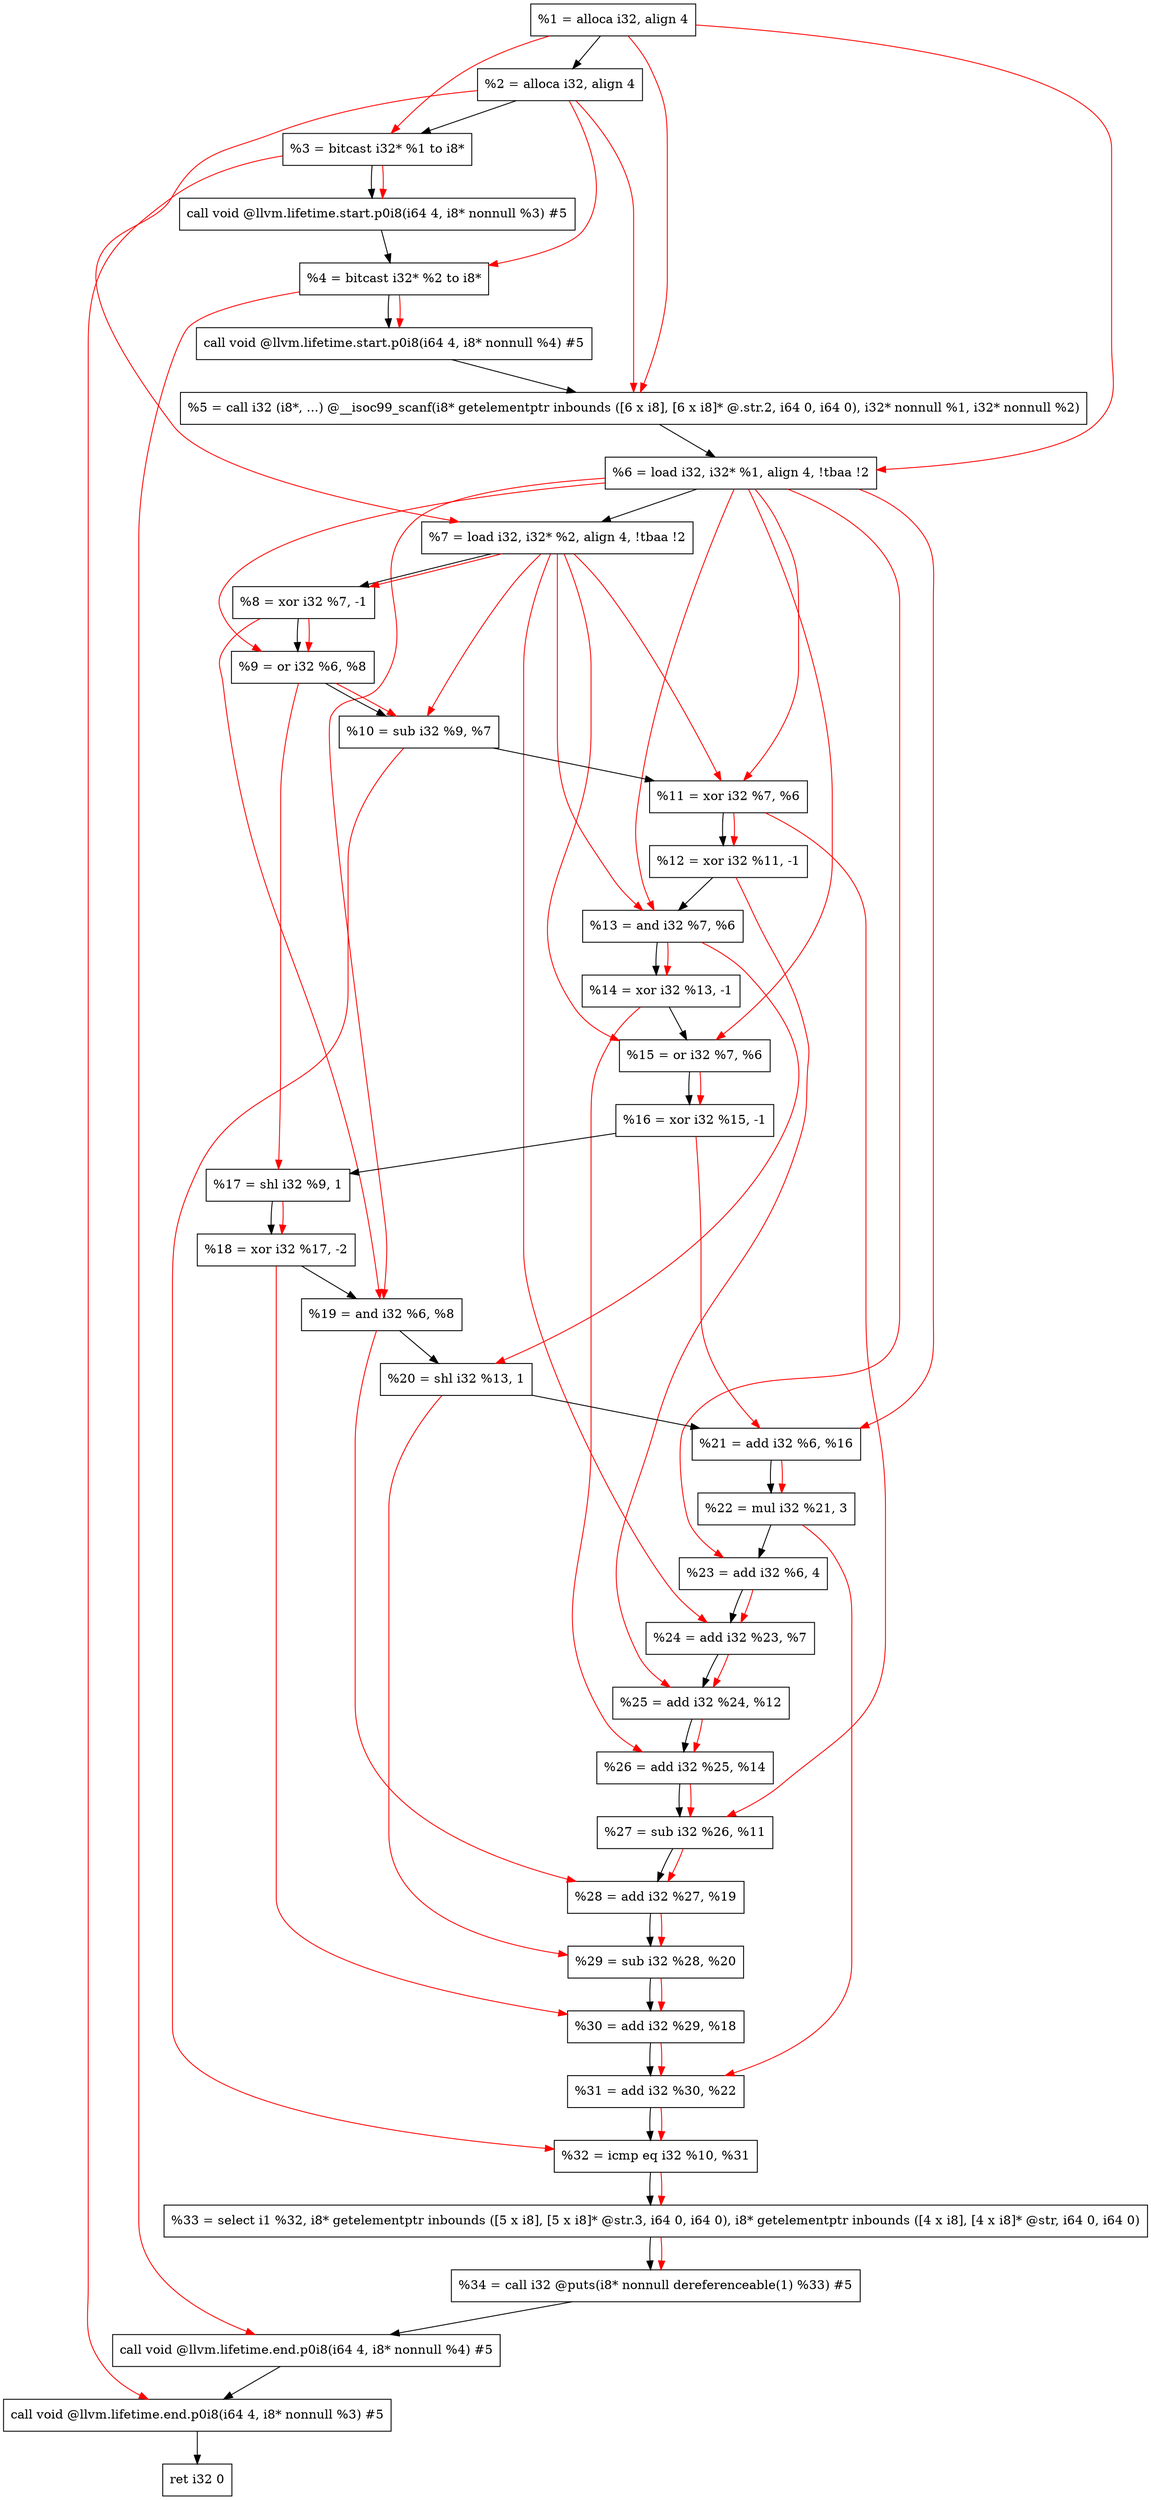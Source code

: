 digraph "DFG for'main' function" {
	Node0xf9adc8[shape=record, label="  %1 = alloca i32, align 4"];
	Node0xf9ae48[shape=record, label="  %2 = alloca i32, align 4"];
	Node0xf9aed8[shape=record, label="  %3 = bitcast i32* %1 to i8*"];
	Node0xf9b338[shape=record, label="  call void @llvm.lifetime.start.p0i8(i64 4, i8* nonnull %3) #5"];
	Node0xf9b418[shape=record, label="  %4 = bitcast i32* %2 to i8*"];
	Node0xf9b538[shape=record, label="  call void @llvm.lifetime.start.p0i8(i64 4, i8* nonnull %4) #5"];
	Node0xf9b770[shape=record, label="  %5 = call i32 (i8*, ...) @__isoc99_scanf(i8* getelementptr inbounds ([6 x i8], [6 x i8]* @.str.2, i64 0, i64 0), i32* nonnull %1, i32* nonnull %2)"];
	Node0xf9b828[shape=record, label="  %6 = load i32, i32* %1, align 4, !tbaa !2"];
	Node0xf9c798[shape=record, label="  %7 = load i32, i32* %2, align 4, !tbaa !2"];
	Node0xf9ce20[shape=record, label="  %8 = xor i32 %7, -1"];
	Node0xf9ce90[shape=record, label="  %9 = or i32 %6, %8"];
	Node0xf9cf00[shape=record, label="  %10 = sub i32 %9, %7"];
	Node0xf9cf70[shape=record, label="  %11 = xor i32 %7, %6"];
	Node0xf9cfe0[shape=record, label="  %12 = xor i32 %11, -1"];
	Node0xf9d050[shape=record, label="  %13 = and i32 %7, %6"];
	Node0xf9d0c0[shape=record, label="  %14 = xor i32 %13, -1"];
	Node0xf9d130[shape=record, label="  %15 = or i32 %7, %6"];
	Node0xf9d1a0[shape=record, label="  %16 = xor i32 %15, -1"];
	Node0xf9d210[shape=record, label="  %17 = shl i32 %9, 1"];
	Node0xf9d280[shape=record, label="  %18 = xor i32 %17, -2"];
	Node0xf9d2f0[shape=record, label="  %19 = and i32 %6, %8"];
	Node0xf9d360[shape=record, label="  %20 = shl i32 %13, 1"];
	Node0xf9d3d0[shape=record, label="  %21 = add i32 %6, %16"];
	Node0xf9d440[shape=record, label="  %22 = mul i32 %21, 3"];
	Node0xf9d4b0[shape=record, label="  %23 = add i32 %6, 4"];
	Node0xf9d520[shape=record, label="  %24 = add i32 %23, %7"];
	Node0xf9d590[shape=record, label="  %25 = add i32 %24, %12"];
	Node0xf9d600[shape=record, label="  %26 = add i32 %25, %14"];
	Node0xf9d670[shape=record, label="  %27 = sub i32 %26, %11"];
	Node0xf9d6e0[shape=record, label="  %28 = add i32 %27, %19"];
	Node0xf9d750[shape=record, label="  %29 = sub i32 %28, %20"];
	Node0xf9d7c0[shape=record, label="  %30 = add i32 %29, %18"];
	Node0xf9d830[shape=record, label="  %31 = add i32 %30, %22"];
	Node0xf9d8a0[shape=record, label="  %32 = icmp eq i32 %10, %31"];
	Node0xf3b9d8[shape=record, label="  %33 = select i1 %32, i8* getelementptr inbounds ([5 x i8], [5 x i8]* @str.3, i64 0, i64 0), i8* getelementptr inbounds ([4 x i8], [4 x i8]* @str, i64 0, i64 0)"];
	Node0xf9db40[shape=record, label="  %34 = call i32 @puts(i8* nonnull dereferenceable(1) %33) #5"];
	Node0xf9dd98[shape=record, label="  call void @llvm.lifetime.end.p0i8(i64 4, i8* nonnull %4) #5"];
	Node0xf9def8[shape=record, label="  call void @llvm.lifetime.end.p0i8(i64 4, i8* nonnull %3) #5"];
	Node0xf9dfb8[shape=record, label="  ret i32 0"];
	Node0xf9adc8 -> Node0xf9ae48;
	Node0xf9ae48 -> Node0xf9aed8;
	Node0xf9aed8 -> Node0xf9b338;
	Node0xf9b338 -> Node0xf9b418;
	Node0xf9b418 -> Node0xf9b538;
	Node0xf9b538 -> Node0xf9b770;
	Node0xf9b770 -> Node0xf9b828;
	Node0xf9b828 -> Node0xf9c798;
	Node0xf9c798 -> Node0xf9ce20;
	Node0xf9ce20 -> Node0xf9ce90;
	Node0xf9ce90 -> Node0xf9cf00;
	Node0xf9cf00 -> Node0xf9cf70;
	Node0xf9cf70 -> Node0xf9cfe0;
	Node0xf9cfe0 -> Node0xf9d050;
	Node0xf9d050 -> Node0xf9d0c0;
	Node0xf9d0c0 -> Node0xf9d130;
	Node0xf9d130 -> Node0xf9d1a0;
	Node0xf9d1a0 -> Node0xf9d210;
	Node0xf9d210 -> Node0xf9d280;
	Node0xf9d280 -> Node0xf9d2f0;
	Node0xf9d2f0 -> Node0xf9d360;
	Node0xf9d360 -> Node0xf9d3d0;
	Node0xf9d3d0 -> Node0xf9d440;
	Node0xf9d440 -> Node0xf9d4b0;
	Node0xf9d4b0 -> Node0xf9d520;
	Node0xf9d520 -> Node0xf9d590;
	Node0xf9d590 -> Node0xf9d600;
	Node0xf9d600 -> Node0xf9d670;
	Node0xf9d670 -> Node0xf9d6e0;
	Node0xf9d6e0 -> Node0xf9d750;
	Node0xf9d750 -> Node0xf9d7c0;
	Node0xf9d7c0 -> Node0xf9d830;
	Node0xf9d830 -> Node0xf9d8a0;
	Node0xf9d8a0 -> Node0xf3b9d8;
	Node0xf3b9d8 -> Node0xf9db40;
	Node0xf9db40 -> Node0xf9dd98;
	Node0xf9dd98 -> Node0xf9def8;
	Node0xf9def8 -> Node0xf9dfb8;
edge [color=red]
	Node0xf9adc8 -> Node0xf9aed8;
	Node0xf9aed8 -> Node0xf9b338;
	Node0xf9ae48 -> Node0xf9b418;
	Node0xf9b418 -> Node0xf9b538;
	Node0xf9adc8 -> Node0xf9b770;
	Node0xf9ae48 -> Node0xf9b770;
	Node0xf9adc8 -> Node0xf9b828;
	Node0xf9ae48 -> Node0xf9c798;
	Node0xf9c798 -> Node0xf9ce20;
	Node0xf9b828 -> Node0xf9ce90;
	Node0xf9ce20 -> Node0xf9ce90;
	Node0xf9ce90 -> Node0xf9cf00;
	Node0xf9c798 -> Node0xf9cf00;
	Node0xf9c798 -> Node0xf9cf70;
	Node0xf9b828 -> Node0xf9cf70;
	Node0xf9cf70 -> Node0xf9cfe0;
	Node0xf9c798 -> Node0xf9d050;
	Node0xf9b828 -> Node0xf9d050;
	Node0xf9d050 -> Node0xf9d0c0;
	Node0xf9c798 -> Node0xf9d130;
	Node0xf9b828 -> Node0xf9d130;
	Node0xf9d130 -> Node0xf9d1a0;
	Node0xf9ce90 -> Node0xf9d210;
	Node0xf9d210 -> Node0xf9d280;
	Node0xf9b828 -> Node0xf9d2f0;
	Node0xf9ce20 -> Node0xf9d2f0;
	Node0xf9d050 -> Node0xf9d360;
	Node0xf9b828 -> Node0xf9d3d0;
	Node0xf9d1a0 -> Node0xf9d3d0;
	Node0xf9d3d0 -> Node0xf9d440;
	Node0xf9b828 -> Node0xf9d4b0;
	Node0xf9d4b0 -> Node0xf9d520;
	Node0xf9c798 -> Node0xf9d520;
	Node0xf9d520 -> Node0xf9d590;
	Node0xf9cfe0 -> Node0xf9d590;
	Node0xf9d590 -> Node0xf9d600;
	Node0xf9d0c0 -> Node0xf9d600;
	Node0xf9d600 -> Node0xf9d670;
	Node0xf9cf70 -> Node0xf9d670;
	Node0xf9d670 -> Node0xf9d6e0;
	Node0xf9d2f0 -> Node0xf9d6e0;
	Node0xf9d6e0 -> Node0xf9d750;
	Node0xf9d360 -> Node0xf9d750;
	Node0xf9d750 -> Node0xf9d7c0;
	Node0xf9d280 -> Node0xf9d7c0;
	Node0xf9d7c0 -> Node0xf9d830;
	Node0xf9d440 -> Node0xf9d830;
	Node0xf9cf00 -> Node0xf9d8a0;
	Node0xf9d830 -> Node0xf9d8a0;
	Node0xf9d8a0 -> Node0xf3b9d8;
	Node0xf3b9d8 -> Node0xf9db40;
	Node0xf9b418 -> Node0xf9dd98;
	Node0xf9aed8 -> Node0xf9def8;
}
